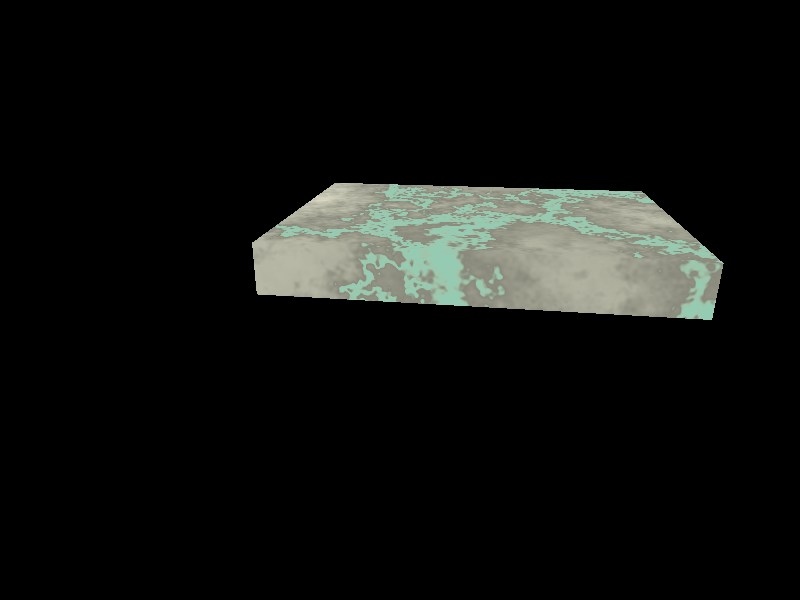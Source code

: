 #include "colors.inc"
#include "stones.inc"

box {
	<-2, 0, -1>
	<1, 0.5, 3>
	texture {
		T_Stone25
		scale 4
	}

	rotate y*20
	translate <-1, 0, 0>
}

light_source { <3, 3, 3> White }

camera {
	look_at <0, 0, 0>
	location <1, 2, 5>
	rotate <0, 90, 0>
}
